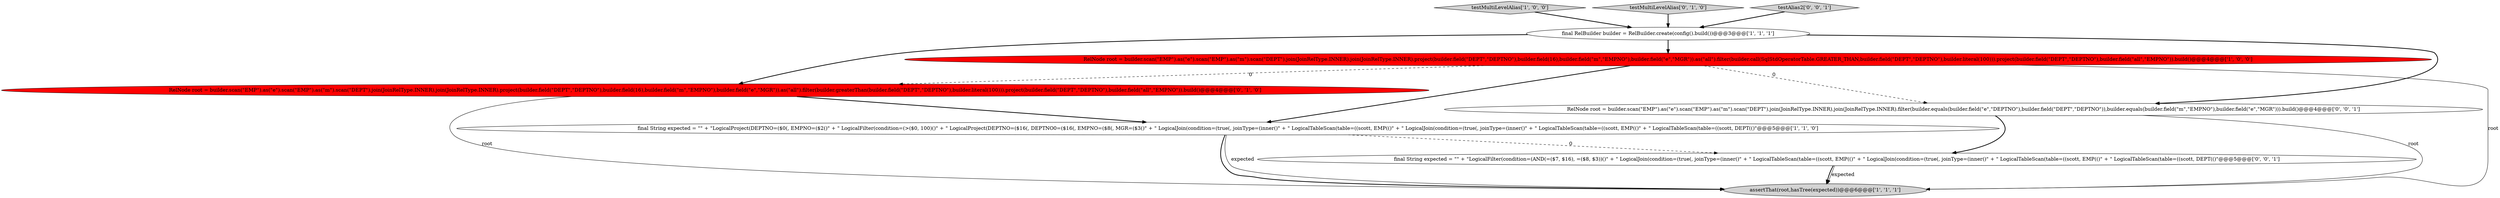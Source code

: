 digraph {
0 [style = filled, label = "final String expected = \"\" + \"LogicalProject(DEPTNO=($0(, EMPNO=($2()\" + \" LogicalFilter(condition=(>($0, 100)()\" + \" LogicalProject(DEPTNO=($16(, DEPTNO0=($16(, EMPNO=($8(, MGR=($3()\" + \" LogicalJoin(condition=(true(, joinType=(inner()\" + \" LogicalTableScan(table=((scott, EMP(()\" + \" LogicalJoin(condition=(true(, joinType=(inner()\" + \" LogicalTableScan(table=((scott, EMP(()\" + \" LogicalTableScan(table=((scott, DEPT(()\"@@@5@@@['1', '1', '0']", fillcolor = white, shape = ellipse image = "AAA0AAABBB1BBB"];
3 [style = filled, label = "testMultiLevelAlias['1', '0', '0']", fillcolor = lightgray, shape = diamond image = "AAA0AAABBB1BBB"];
5 [style = filled, label = "RelNode root = builder.scan(\"EMP\").as(\"e\").scan(\"EMP\").as(\"m\").scan(\"DEPT\").join(JoinRelType.INNER).join(JoinRelType.INNER).project(builder.field(\"DEPT\",\"DEPTNO\"),builder.field(16),builder.field(\"m\",\"EMPNO\"),builder.field(\"e\",\"MGR\")).as(\"all\").filter(builder.greaterThan(builder.field(\"DEPT\",\"DEPTNO\"),builder.literal(100))).project(builder.field(\"DEPT\",\"DEPTNO\"),builder.field(\"all\",\"EMPNO\")).build()@@@4@@@['0', '1', '0']", fillcolor = red, shape = ellipse image = "AAA1AAABBB2BBB"];
4 [style = filled, label = "final RelBuilder builder = RelBuilder.create(config().build())@@@3@@@['1', '1', '1']", fillcolor = white, shape = ellipse image = "AAA0AAABBB1BBB"];
6 [style = filled, label = "testMultiLevelAlias['0', '1', '0']", fillcolor = lightgray, shape = diamond image = "AAA0AAABBB2BBB"];
1 [style = filled, label = "assertThat(root,hasTree(expected))@@@6@@@['1', '1', '1']", fillcolor = lightgray, shape = ellipse image = "AAA0AAABBB1BBB"];
8 [style = filled, label = "testAlias2['0', '0', '1']", fillcolor = lightgray, shape = diamond image = "AAA0AAABBB3BBB"];
7 [style = filled, label = "final String expected = \"\" + \"LogicalFilter(condition=(AND(=($7, $16), =($8, $3))()\" + \" LogicalJoin(condition=(true(, joinType=(inner()\" + \" LogicalTableScan(table=((scott, EMP(()\" + \" LogicalJoin(condition=(true(, joinType=(inner()\" + \" LogicalTableScan(table=((scott, EMP(()\" + \" LogicalTableScan(table=((scott, DEPT(()\"@@@5@@@['0', '0', '1']", fillcolor = white, shape = ellipse image = "AAA0AAABBB3BBB"];
9 [style = filled, label = "RelNode root = builder.scan(\"EMP\").as(\"e\").scan(\"EMP\").as(\"m\").scan(\"DEPT\").join(JoinRelType.INNER).join(JoinRelType.INNER).filter(builder.equals(builder.field(\"e\",\"DEPTNO\"),builder.field(\"DEPT\",\"DEPTNO\")),builder.equals(builder.field(\"m\",\"EMPNO\"),builder.field(\"e\",\"MGR\"))).build()@@@4@@@['0', '0', '1']", fillcolor = white, shape = ellipse image = "AAA0AAABBB3BBB"];
2 [style = filled, label = "RelNode root = builder.scan(\"EMP\").as(\"e\").scan(\"EMP\").as(\"m\").scan(\"DEPT\").join(JoinRelType.INNER).join(JoinRelType.INNER).project(builder.field(\"DEPT\",\"DEPTNO\"),builder.field(16),builder.field(\"m\",\"EMPNO\"),builder.field(\"e\",\"MGR\")).as(\"all\").filter(builder.call(SqlStdOperatorTable.GREATER_THAN,builder.field(\"DEPT\",\"DEPTNO\"),builder.literal(100))).project(builder.field(\"DEPT\",\"DEPTNO\"),builder.field(\"all\",\"EMPNO\")).build()@@@4@@@['1', '0', '0']", fillcolor = red, shape = ellipse image = "AAA1AAABBB1BBB"];
0->1 [style = solid, label="expected"];
7->1 [style = solid, label="expected"];
4->9 [style = bold, label=""];
2->1 [style = solid, label="root"];
6->4 [style = bold, label=""];
2->5 [style = dashed, label="0"];
2->0 [style = bold, label=""];
7->1 [style = bold, label=""];
4->2 [style = bold, label=""];
8->4 [style = bold, label=""];
5->0 [style = bold, label=""];
9->7 [style = bold, label=""];
0->7 [style = dashed, label="0"];
9->1 [style = solid, label="root"];
2->9 [style = dashed, label="0"];
4->5 [style = bold, label=""];
3->4 [style = bold, label=""];
0->1 [style = bold, label=""];
5->1 [style = solid, label="root"];
}
